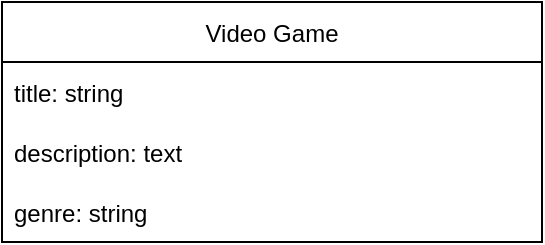 <mxfile version="15.4.1" type="device"><diagram id="tms_SnJXzkSuvJVOTWZB" name="Page-1"><mxGraphModel dx="261" dy="624" grid="1" gridSize="10" guides="1" tooltips="1" connect="1" arrows="1" fold="1" page="1" pageScale="1" pageWidth="850" pageHeight="1100" math="0" shadow="0"><root><mxCell id="0"/><mxCell id="1" parent="0"/><mxCell id="swXBBfuK8tyQ4zZhLOnc-9" value="Video Game" style="swimlane;fontStyle=0;childLayout=stackLayout;horizontal=1;startSize=30;horizontalStack=0;resizeParent=1;resizeParentMax=0;resizeLast=0;collapsible=1;marginBottom=0;" vertex="1" parent="1"><mxGeometry x="20" y="160" width="270" height="120" as="geometry"/></mxCell><mxCell id="swXBBfuK8tyQ4zZhLOnc-10" value="title: string" style="text;strokeColor=none;fillColor=none;align=left;verticalAlign=middle;spacingLeft=4;spacingRight=4;overflow=hidden;points=[[0,0.5],[1,0.5]];portConstraint=eastwest;rotatable=0;" vertex="1" parent="swXBBfuK8tyQ4zZhLOnc-9"><mxGeometry y="30" width="270" height="30" as="geometry"/></mxCell><mxCell id="swXBBfuK8tyQ4zZhLOnc-11" value="description: text" style="text;strokeColor=none;fillColor=none;align=left;verticalAlign=middle;spacingLeft=4;spacingRight=4;overflow=hidden;points=[[0,0.5],[1,0.5]];portConstraint=eastwest;rotatable=0;" vertex="1" parent="swXBBfuK8tyQ4zZhLOnc-9"><mxGeometry y="60" width="270" height="30" as="geometry"/></mxCell><mxCell id="swXBBfuK8tyQ4zZhLOnc-12" value="genre: string" style="text;strokeColor=none;fillColor=none;align=left;verticalAlign=middle;spacingLeft=4;spacingRight=4;overflow=hidden;points=[[0,0.5],[1,0.5]];portConstraint=eastwest;rotatable=0;" vertex="1" parent="swXBBfuK8tyQ4zZhLOnc-9"><mxGeometry y="90" width="270" height="30" as="geometry"/></mxCell></root></mxGraphModel></diagram></mxfile>
